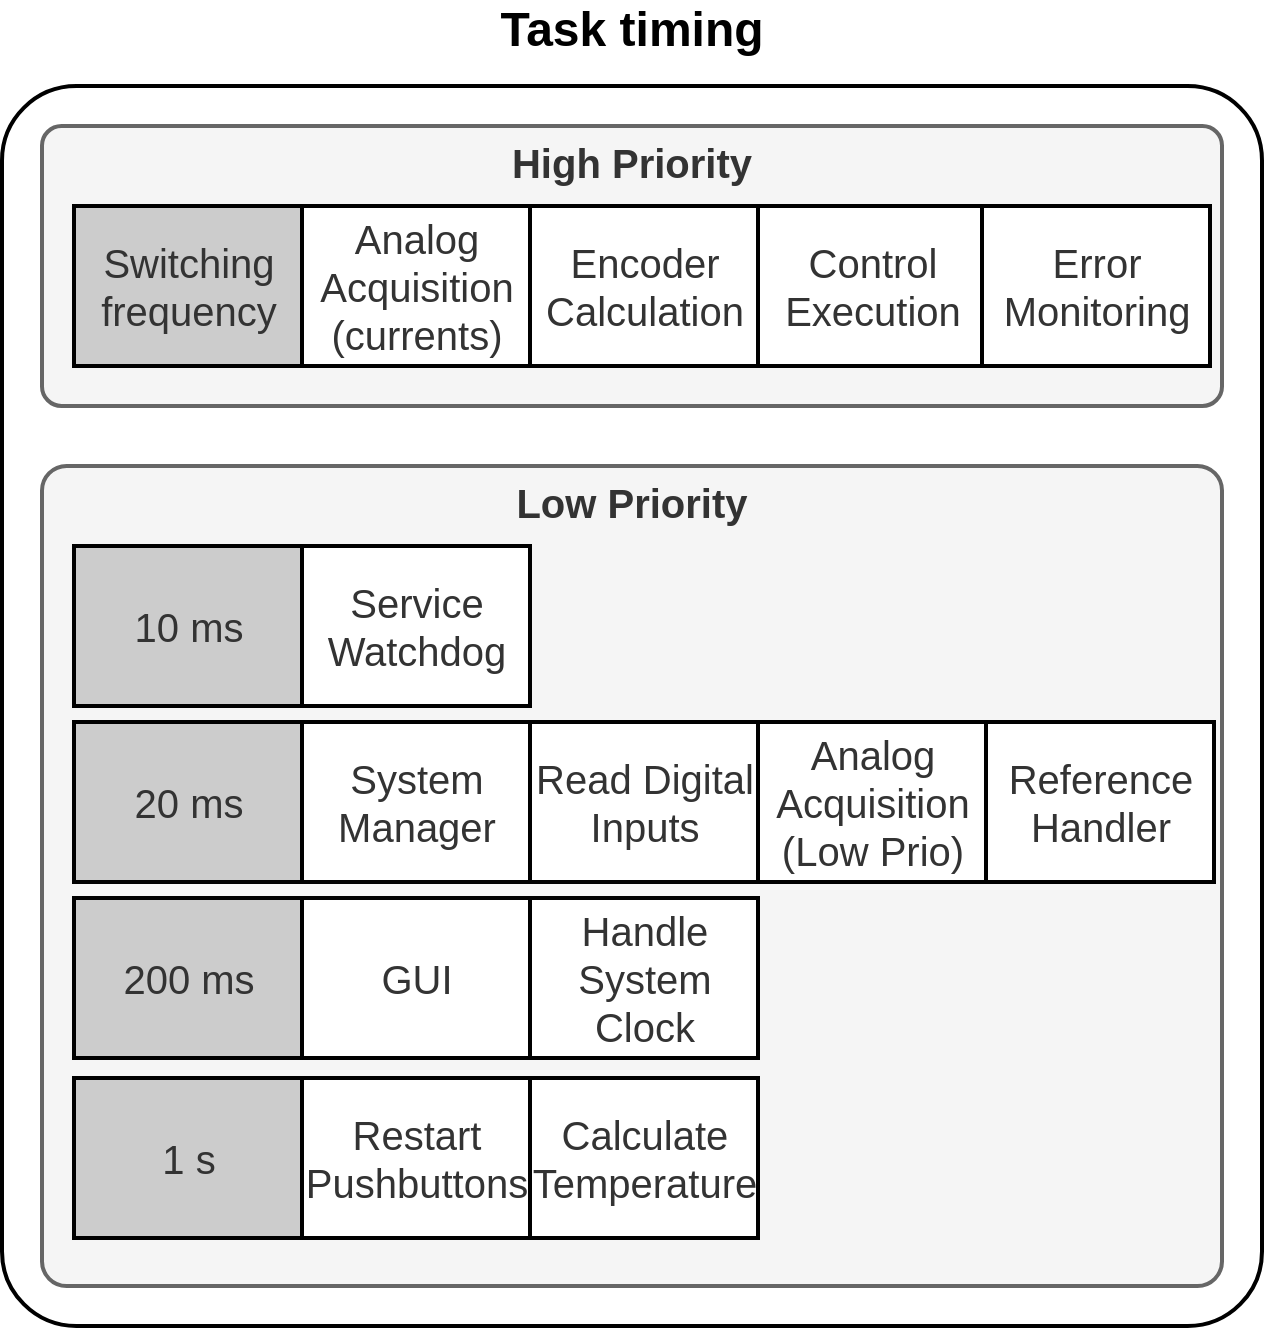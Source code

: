 <mxfile version="10.6.5" type="github"><diagram id="OkRJnq3ifSg4Vy38HYPf" name="Page-1"><mxGraphModel dx="754" dy="669" grid="1" gridSize="10" guides="1" tooltips="1" connect="1" arrows="1" fold="1" page="1" pageScale="1" pageWidth="850" pageHeight="1100" math="0" shadow="0"><root><mxCell id="0"/><mxCell id="1" parent="0"/><mxCell id="9tIRkaBF2-hHiOZtHNtP-1" value="" style="rounded=1;whiteSpace=wrap;html=1;strokeWidth=2;shadow=0;imageAspect=1;arcSize=6;" parent="1" vertex="1"><mxGeometry x="140" y="80" width="630" height="620" as="geometry"/></mxCell><mxCell id="eWyxyhJjEOAxSBDDNmAi-75" value="Low Priority" style="rounded=1;whiteSpace=wrap;html=1;shadow=0;glass=0;comic=0;strokeWidth=2;fillColor=#f5f5f5;strokeColor=#666666;fontColor=#333333;verticalAlign=top;fontSize=20;fontStyle=1;arcSize=3;" parent="1" vertex="1"><mxGeometry x="160" y="270" width="590" height="410" as="geometry"/></mxCell><mxCell id="eWyxyhJjEOAxSBDDNmAi-67" value="High Priority" style="rounded=1;whiteSpace=wrap;html=1;shadow=0;glass=0;comic=0;strokeWidth=2;fillColor=#f5f5f5;strokeColor=#666666;fontColor=#333333;verticalAlign=top;fontSize=20;fontStyle=1;arcSize=7;" parent="1" vertex="1"><mxGeometry x="160" y="100" width="590" height="140" as="geometry"/></mxCell><mxCell id="9tIRkaBF2-hHiOZtHNtP-50" value="&lt;div style=&quot;font-size: 24px&quot;&gt;&lt;b&gt;&lt;font style=&quot;font-size: 24px&quot;&gt;Task timing&lt;/font&gt;&lt;/b&gt;&lt;/div&gt;" style="text;html=1;strokeColor=none;fillColor=none;align=center;verticalAlign=middle;whiteSpace=wrap;rounded=0;shadow=0;fontSize=20;" parent="1" vertex="1"><mxGeometry x="325" y="41" width="260" height="22" as="geometry"/></mxCell><mxCell id="eWyxyhJjEOAxSBDDNmAi-57" value="&lt;div style=&quot;font-size: 20px&quot;&gt;&lt;font style=&quot;font-size: 20px&quot;&gt;Switching&lt;/font&gt;&lt;/div&gt;&lt;div style=&quot;font-size: 20px&quot;&gt;&lt;font style=&quot;font-size: 20px&quot;&gt;frequency&lt;/font&gt;&lt;/div&gt;" style="html=1;rounded=0;shadow=0;glass=0;comic=0;strokeColor=#000000;strokeWidth=2;fillColor=#CCCCCC;fontColor=#333333;" parent="1" vertex="1"><mxGeometry x="176" y="140" width="114" height="80" as="geometry"/></mxCell><mxCell id="eWyxyhJjEOAxSBDDNmAi-58" value="&lt;div style=&quot;font-size: 20px&quot;&gt;&lt;br&gt;&lt;/div&gt;" style="html=1;rounded=0;shadow=0;glass=0;comic=0;strokeColor=#000000;strokeWidth=2;" parent="1" vertex="1"><mxGeometry x="290" y="140" width="340" height="80" as="geometry"/></mxCell><mxCell id="eWyxyhJjEOAxSBDDNmAi-61" value="&lt;div style=&quot;font-size: 20px&quot;&gt;&lt;font style=&quot;font-size: 20px&quot;&gt;10 ms&lt;/font&gt;&lt;/div&gt;" style="html=1;rounded=0;shadow=0;glass=0;comic=0;strokeColor=#000000;strokeWidth=2;fillColor=#CCCCCC;fontColor=#333333;" parent="1" vertex="1"><mxGeometry x="176" y="310" width="114" height="80" as="geometry"/></mxCell><mxCell id="eWyxyhJjEOAxSBDDNmAi-62" value="&lt;div style=&quot;font-size: 20px&quot;&gt;&lt;br&gt;&lt;/div&gt;" style="html=1;rounded=0;shadow=0;glass=0;comic=0;strokeColor=#000000;strokeWidth=2;" parent="1" vertex="1"><mxGeometry x="290" y="310" width="100" height="80" as="geometry"/></mxCell><mxCell id="eWyxyhJjEOAxSBDDNmAi-71" value="&lt;div style=&quot;font-size: 20px&quot;&gt;&lt;font style=&quot;font-size: 20px&quot;&gt;200 ms&lt;/font&gt;&lt;/div&gt;" style="html=1;rounded=0;shadow=0;glass=0;comic=0;strokeColor=#000000;strokeWidth=2;fillColor=#CCCCCC;fontColor=#333333;" parent="1" vertex="1"><mxGeometry x="176" y="486" width="114" height="80" as="geometry"/></mxCell><mxCell id="eWyxyhJjEOAxSBDDNmAi-72" value="&lt;div style=&quot;font-size: 20px&quot;&gt;&lt;br&gt;&lt;/div&gt;" style="html=1;rounded=0;shadow=0;glass=0;comic=0;strokeColor=#000000;strokeWidth=2;" parent="1" vertex="1"><mxGeometry x="290" y="486" width="220" height="80" as="geometry"/></mxCell><mxCell id="eWyxyhJjEOAxSBDDNmAi-73" value="&lt;div style=&quot;font-size: 20px&quot;&gt;20 ms&lt;/div&gt;" style="html=1;rounded=0;shadow=0;glass=0;comic=0;strokeColor=#000000;strokeWidth=2;fillColor=#CCCCCC;fontColor=#333333;" parent="1" vertex="1"><mxGeometry x="176" y="398" width="114" height="80" as="geometry"/></mxCell><mxCell id="eWyxyhJjEOAxSBDDNmAi-74" value="&lt;div style=&quot;font-size: 20px&quot;&gt;&lt;br&gt;&lt;/div&gt;" style="html=1;rounded=0;shadow=0;glass=0;comic=0;strokeColor=#000000;strokeWidth=2;" parent="1" vertex="1"><mxGeometry x="290" y="398" width="440" height="80" as="geometry"/></mxCell><mxCell id="rJraD2fNybky4Pio3Usj-1" value="&lt;div style=&quot;font-size: 20px&quot;&gt;Analog&lt;/div&gt;&lt;div style=&quot;font-size: 20px&quot;&gt;Acquisition&lt;/div&gt;&lt;div style=&quot;font-size: 20px&quot;&gt;(currents)&lt;/div&gt;" style="html=1;rounded=0;shadow=0;glass=0;comic=0;strokeColor=#000000;strokeWidth=2;fillColor=none;fontColor=#333333;" vertex="1" parent="1"><mxGeometry x="290" y="140" width="114" height="80" as="geometry"/></mxCell><mxCell id="rJraD2fNybky4Pio3Usj-2" value="&lt;div style=&quot;font-size: 20px&quot;&gt;Encoder&lt;/div&gt;&lt;div style=&quot;font-size: 20px&quot;&gt;Calculation&lt;/div&gt;" style="html=1;rounded=0;shadow=0;glass=0;comic=0;strokeColor=#000000;strokeWidth=2;fillColor=none;fontColor=#333333;" vertex="1" parent="1"><mxGeometry x="404" y="140" width="114" height="80" as="geometry"/></mxCell><mxCell id="rJraD2fNybky4Pio3Usj-3" value="&lt;div style=&quot;font-size: 20px&quot;&gt;Control&lt;/div&gt;&lt;div style=&quot;font-size: 20px&quot;&gt;Execution&lt;/div&gt;" style="html=1;rounded=0;shadow=0;glass=0;comic=0;strokeColor=#000000;strokeWidth=2;fillColor=none;fontColor=#333333;" vertex="1" parent="1"><mxGeometry x="518" y="140" width="114" height="80" as="geometry"/></mxCell><mxCell id="rJraD2fNybky4Pio3Usj-4" value="&lt;div style=&quot;font-size: 20px&quot;&gt;Error&lt;/div&gt;&lt;div style=&quot;font-size: 20px&quot;&gt;Monitoring&lt;/div&gt;" style="html=1;rounded=0;shadow=0;glass=0;comic=0;strokeColor=#000000;strokeWidth=2;fillColor=#ffffff;fontColor=#333333;" vertex="1" parent="1"><mxGeometry x="630" y="140" width="114" height="80" as="geometry"/></mxCell><mxCell id="rJraD2fNybky4Pio3Usj-5" value="&lt;div style=&quot;font-size: 20px&quot;&gt;Service&lt;/div&gt;&lt;div style=&quot;font-size: 20px&quot;&gt;Watchdog&lt;/div&gt;" style="html=1;rounded=0;shadow=0;glass=0;comic=0;strokeColor=#000000;strokeWidth=2;fillColor=#ffffff;fontColor=#333333;" vertex="1" parent="1"><mxGeometry x="290" y="310" width="114" height="80" as="geometry"/></mxCell><mxCell id="rJraD2fNybky4Pio3Usj-6" value="&lt;div style=&quot;font-size: 20px&quot;&gt;System&lt;/div&gt;&lt;div style=&quot;font-size: 20px&quot;&gt;Manager&lt;/div&gt;" style="html=1;rounded=0;shadow=0;glass=0;comic=0;strokeColor=#000000;strokeWidth=2;fillColor=none;fontColor=#333333;" vertex="1" parent="1"><mxGeometry x="290" y="398" width="114" height="80" as="geometry"/></mxCell><mxCell id="rJraD2fNybky4Pio3Usj-7" value="&lt;div style=&quot;font-size: 20px&quot;&gt;Read Digital&lt;/div&gt;&lt;div style=&quot;font-size: 20px&quot;&gt;Inputs&lt;/div&gt;" style="html=1;rounded=0;shadow=0;glass=0;comic=0;strokeColor=#000000;strokeWidth=2;fillColor=none;fontColor=#333333;" vertex="1" parent="1"><mxGeometry x="404" y="398" width="114" height="80" as="geometry"/></mxCell><mxCell id="rJraD2fNybky4Pio3Usj-8" value="&lt;div style=&quot;font-size: 20px&quot;&gt;Analog&lt;/div&gt;&lt;div style=&quot;font-size: 20px&quot;&gt;&lt;span&gt;Acquisition&lt;/span&gt;&lt;/div&gt;&lt;div style=&quot;font-size: 20px&quot;&gt;&lt;span&gt;(Low Prio)&lt;/span&gt;&lt;/div&gt;" style="html=1;rounded=0;shadow=0;glass=0;comic=0;strokeColor=#000000;strokeWidth=2;fillColor=none;fontColor=#333333;" vertex="1" parent="1"><mxGeometry x="518" y="398" width="114" height="80" as="geometry"/></mxCell><mxCell id="rJraD2fNybky4Pio3Usj-9" value="&lt;div style=&quot;font-size: 20px&quot;&gt;Reference&lt;/div&gt;&lt;div style=&quot;font-size: 20px&quot;&gt;Handler&lt;/div&gt;" style="html=1;rounded=0;shadow=0;glass=0;comic=0;strokeColor=#000000;strokeWidth=2;fillColor=#ffffff;fontColor=#333333;" vertex="1" parent="1"><mxGeometry x="632" y="398" width="114" height="80" as="geometry"/></mxCell><mxCell id="rJraD2fNybky4Pio3Usj-10" value="&lt;div style=&quot;font-size: 20px&quot;&gt;GUI&lt;/div&gt;" style="html=1;rounded=0;shadow=0;glass=0;comic=0;strokeColor=#000000;strokeWidth=2;fillColor=none;fontColor=#333333;" vertex="1" parent="1"><mxGeometry x="290" y="486" width="114" height="80" as="geometry"/></mxCell><mxCell id="rJraD2fNybky4Pio3Usj-11" value="&lt;div style=&quot;font-size: 20px&quot;&gt;Handle&lt;/div&gt;&lt;div style=&quot;font-size: 20px&quot;&gt;System&lt;/div&gt;&lt;div style=&quot;font-size: 20px&quot;&gt;Clock&lt;/div&gt;" style="html=1;rounded=0;shadow=0;glass=0;comic=0;strokeColor=#000000;strokeWidth=2;fillColor=#ffffff;fontColor=#333333;" vertex="1" parent="1"><mxGeometry x="404" y="486" width="114" height="80" as="geometry"/></mxCell><mxCell id="rJraD2fNybky4Pio3Usj-12" value="&lt;div style=&quot;font-size: 20px&quot;&gt;&lt;font style=&quot;font-size: 20px&quot;&gt;1 s&lt;/font&gt;&lt;/div&gt;" style="html=1;rounded=0;shadow=0;glass=0;comic=0;strokeColor=#000000;strokeWidth=2;fillColor=#CCCCCC;fontColor=#333333;" vertex="1" parent="1"><mxGeometry x="176" y="576" width="114" height="80" as="geometry"/></mxCell><mxCell id="rJraD2fNybky4Pio3Usj-13" value="&lt;div style=&quot;font-size: 20px&quot;&gt;Restart&lt;/div&gt;&lt;div style=&quot;font-size: 20px&quot;&gt;Pushbuttons&lt;/div&gt;" style="html=1;rounded=0;shadow=0;glass=0;comic=0;strokeColor=#000000;strokeWidth=2;fillColor=#ffffff;fontColor=#333333;" vertex="1" parent="1"><mxGeometry x="290" y="576" width="114" height="80" as="geometry"/></mxCell><mxCell id="rJraD2fNybky4Pio3Usj-14" value="&lt;div style=&quot;font-size: 20px&quot;&gt;Calculate&lt;/div&gt;&lt;div style=&quot;font-size: 20px&quot;&gt;Temperature&lt;/div&gt;" style="html=1;rounded=0;shadow=0;glass=0;comic=0;strokeColor=#000000;strokeWidth=2;fillColor=#ffffff;fontColor=#333333;" vertex="1" parent="1"><mxGeometry x="404" y="576" width="114" height="80" as="geometry"/></mxCell></root></mxGraphModel></diagram></mxfile>